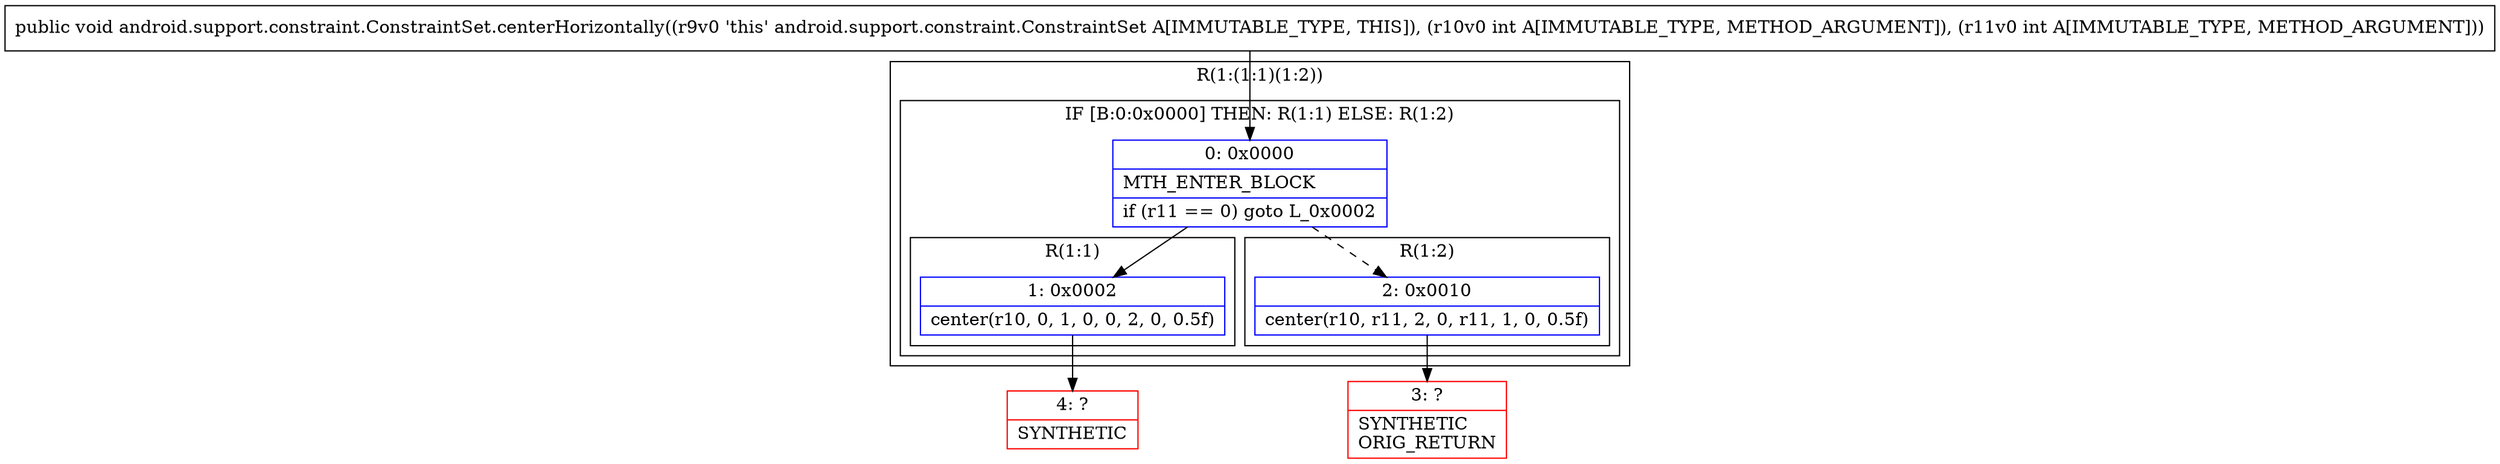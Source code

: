 digraph "CFG forandroid.support.constraint.ConstraintSet.centerHorizontally(II)V" {
subgraph cluster_Region_213668677 {
label = "R(1:(1:1)(1:2))";
node [shape=record,color=blue];
subgraph cluster_IfRegion_762788565 {
label = "IF [B:0:0x0000] THEN: R(1:1) ELSE: R(1:2)";
node [shape=record,color=blue];
Node_0 [shape=record,label="{0\:\ 0x0000|MTH_ENTER_BLOCK\l|if (r11 == 0) goto L_0x0002\l}"];
subgraph cluster_Region_1313293029 {
label = "R(1:1)";
node [shape=record,color=blue];
Node_1 [shape=record,label="{1\:\ 0x0002|center(r10, 0, 1, 0, 0, 2, 0, 0.5f)\l}"];
}
subgraph cluster_Region_497820925 {
label = "R(1:2)";
node [shape=record,color=blue];
Node_2 [shape=record,label="{2\:\ 0x0010|center(r10, r11, 2, 0, r11, 1, 0, 0.5f)\l}"];
}
}
}
Node_3 [shape=record,color=red,label="{3\:\ ?|SYNTHETIC\lORIG_RETURN\l}"];
Node_4 [shape=record,color=red,label="{4\:\ ?|SYNTHETIC\l}"];
MethodNode[shape=record,label="{public void android.support.constraint.ConstraintSet.centerHorizontally((r9v0 'this' android.support.constraint.ConstraintSet A[IMMUTABLE_TYPE, THIS]), (r10v0 int A[IMMUTABLE_TYPE, METHOD_ARGUMENT]), (r11v0 int A[IMMUTABLE_TYPE, METHOD_ARGUMENT])) }"];
MethodNode -> Node_0;
Node_0 -> Node_1;
Node_0 -> Node_2[style=dashed];
Node_1 -> Node_4;
Node_2 -> Node_3;
}

